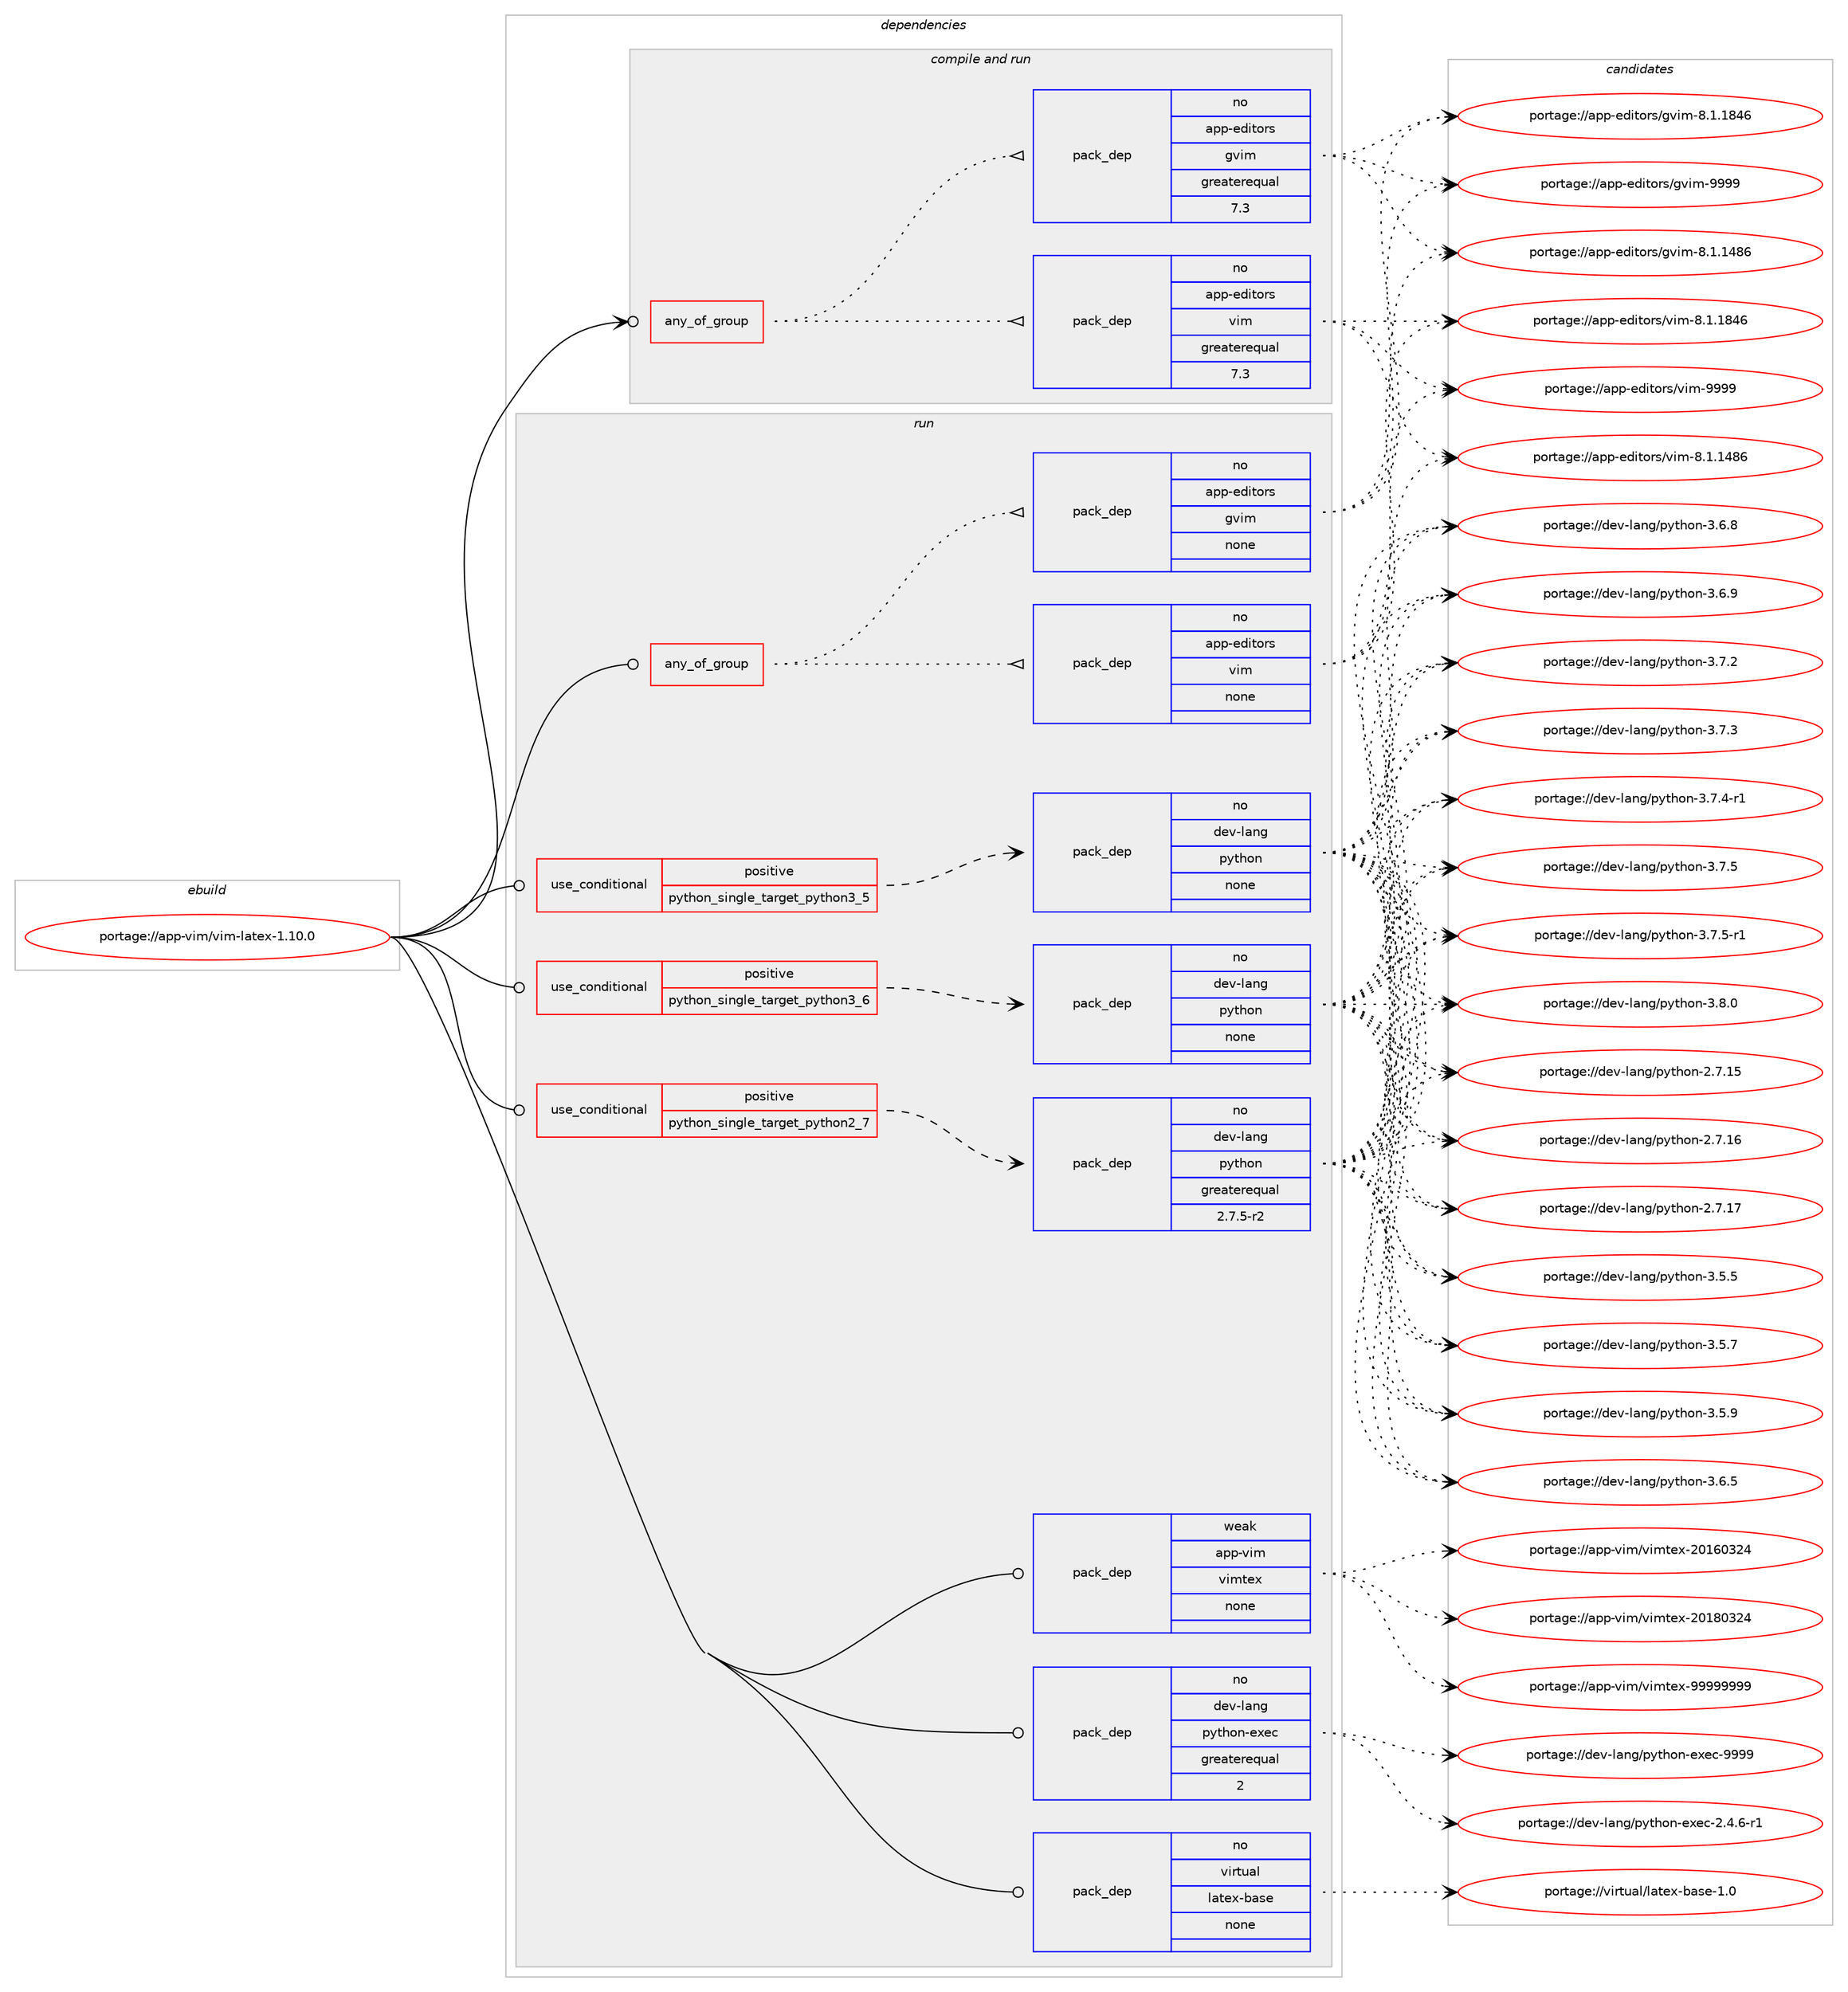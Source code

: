 digraph prolog {

# *************
# Graph options
# *************

newrank=true;
concentrate=true;
compound=true;
graph [rankdir=LR,fontname=Helvetica,fontsize=10,ranksep=1.5];#, ranksep=2.5, nodesep=0.2];
edge  [arrowhead=vee];
node  [fontname=Helvetica,fontsize=10];

# **********
# The ebuild
# **********

subgraph cluster_leftcol {
color=gray;
rank=same;
label=<<i>ebuild</i>>;
id [label="portage://app-vim/vim-latex-1.10.0", color=red, width=4, href="../app-vim/vim-latex-1.10.0.svg"];
}

# ****************
# The dependencies
# ****************

subgraph cluster_midcol {
color=gray;
label=<<i>dependencies</i>>;
subgraph cluster_compile {
fillcolor="#eeeeee";
style=filled;
label=<<i>compile</i>>;
}
subgraph cluster_compileandrun {
fillcolor="#eeeeee";
style=filled;
label=<<i>compile and run</i>>;
subgraph any1038 {
dependency49939 [label=<<TABLE BORDER="0" CELLBORDER="1" CELLSPACING="0" CELLPADDING="4"><TR><TD CELLPADDING="10">any_of_group</TD></TR></TABLE>>, shape=none, color=red];subgraph pack37162 {
dependency49940 [label=<<TABLE BORDER="0" CELLBORDER="1" CELLSPACING="0" CELLPADDING="4" WIDTH="220"><TR><TD ROWSPAN="6" CELLPADDING="30">pack_dep</TD></TR><TR><TD WIDTH="110">no</TD></TR><TR><TD>app-editors</TD></TR><TR><TD>vim</TD></TR><TR><TD>greaterequal</TD></TR><TR><TD>7.3</TD></TR></TABLE>>, shape=none, color=blue];
}
dependency49939:e -> dependency49940:w [weight=20,style="dotted",arrowhead="oinv"];
subgraph pack37163 {
dependency49941 [label=<<TABLE BORDER="0" CELLBORDER="1" CELLSPACING="0" CELLPADDING="4" WIDTH="220"><TR><TD ROWSPAN="6" CELLPADDING="30">pack_dep</TD></TR><TR><TD WIDTH="110">no</TD></TR><TR><TD>app-editors</TD></TR><TR><TD>gvim</TD></TR><TR><TD>greaterequal</TD></TR><TR><TD>7.3</TD></TR></TABLE>>, shape=none, color=blue];
}
dependency49939:e -> dependency49941:w [weight=20,style="dotted",arrowhead="oinv"];
}
id:e -> dependency49939:w [weight=20,style="solid",arrowhead="odotvee"];
}
subgraph cluster_run {
fillcolor="#eeeeee";
style=filled;
label=<<i>run</i>>;
subgraph any1039 {
dependency49942 [label=<<TABLE BORDER="0" CELLBORDER="1" CELLSPACING="0" CELLPADDING="4"><TR><TD CELLPADDING="10">any_of_group</TD></TR></TABLE>>, shape=none, color=red];subgraph pack37164 {
dependency49943 [label=<<TABLE BORDER="0" CELLBORDER="1" CELLSPACING="0" CELLPADDING="4" WIDTH="220"><TR><TD ROWSPAN="6" CELLPADDING="30">pack_dep</TD></TR><TR><TD WIDTH="110">no</TD></TR><TR><TD>app-editors</TD></TR><TR><TD>vim</TD></TR><TR><TD>none</TD></TR><TR><TD></TD></TR></TABLE>>, shape=none, color=blue];
}
dependency49942:e -> dependency49943:w [weight=20,style="dotted",arrowhead="oinv"];
subgraph pack37165 {
dependency49944 [label=<<TABLE BORDER="0" CELLBORDER="1" CELLSPACING="0" CELLPADDING="4" WIDTH="220"><TR><TD ROWSPAN="6" CELLPADDING="30">pack_dep</TD></TR><TR><TD WIDTH="110">no</TD></TR><TR><TD>app-editors</TD></TR><TR><TD>gvim</TD></TR><TR><TD>none</TD></TR><TR><TD></TD></TR></TABLE>>, shape=none, color=blue];
}
dependency49942:e -> dependency49944:w [weight=20,style="dotted",arrowhead="oinv"];
}
id:e -> dependency49942:w [weight=20,style="solid",arrowhead="odot"];
subgraph cond11711 {
dependency49945 [label=<<TABLE BORDER="0" CELLBORDER="1" CELLSPACING="0" CELLPADDING="4"><TR><TD ROWSPAN="3" CELLPADDING="10">use_conditional</TD></TR><TR><TD>positive</TD></TR><TR><TD>python_single_target_python2_7</TD></TR></TABLE>>, shape=none, color=red];
subgraph pack37166 {
dependency49946 [label=<<TABLE BORDER="0" CELLBORDER="1" CELLSPACING="0" CELLPADDING="4" WIDTH="220"><TR><TD ROWSPAN="6" CELLPADDING="30">pack_dep</TD></TR><TR><TD WIDTH="110">no</TD></TR><TR><TD>dev-lang</TD></TR><TR><TD>python</TD></TR><TR><TD>greaterequal</TD></TR><TR><TD>2.7.5-r2</TD></TR></TABLE>>, shape=none, color=blue];
}
dependency49945:e -> dependency49946:w [weight=20,style="dashed",arrowhead="vee"];
}
id:e -> dependency49945:w [weight=20,style="solid",arrowhead="odot"];
subgraph cond11712 {
dependency49947 [label=<<TABLE BORDER="0" CELLBORDER="1" CELLSPACING="0" CELLPADDING="4"><TR><TD ROWSPAN="3" CELLPADDING="10">use_conditional</TD></TR><TR><TD>positive</TD></TR><TR><TD>python_single_target_python3_5</TD></TR></TABLE>>, shape=none, color=red];
subgraph pack37167 {
dependency49948 [label=<<TABLE BORDER="0" CELLBORDER="1" CELLSPACING="0" CELLPADDING="4" WIDTH="220"><TR><TD ROWSPAN="6" CELLPADDING="30">pack_dep</TD></TR><TR><TD WIDTH="110">no</TD></TR><TR><TD>dev-lang</TD></TR><TR><TD>python</TD></TR><TR><TD>none</TD></TR><TR><TD></TD></TR></TABLE>>, shape=none, color=blue];
}
dependency49947:e -> dependency49948:w [weight=20,style="dashed",arrowhead="vee"];
}
id:e -> dependency49947:w [weight=20,style="solid",arrowhead="odot"];
subgraph cond11713 {
dependency49949 [label=<<TABLE BORDER="0" CELLBORDER="1" CELLSPACING="0" CELLPADDING="4"><TR><TD ROWSPAN="3" CELLPADDING="10">use_conditional</TD></TR><TR><TD>positive</TD></TR><TR><TD>python_single_target_python3_6</TD></TR></TABLE>>, shape=none, color=red];
subgraph pack37168 {
dependency49950 [label=<<TABLE BORDER="0" CELLBORDER="1" CELLSPACING="0" CELLPADDING="4" WIDTH="220"><TR><TD ROWSPAN="6" CELLPADDING="30">pack_dep</TD></TR><TR><TD WIDTH="110">no</TD></TR><TR><TD>dev-lang</TD></TR><TR><TD>python</TD></TR><TR><TD>none</TD></TR><TR><TD></TD></TR></TABLE>>, shape=none, color=blue];
}
dependency49949:e -> dependency49950:w [weight=20,style="dashed",arrowhead="vee"];
}
id:e -> dependency49949:w [weight=20,style="solid",arrowhead="odot"];
subgraph pack37169 {
dependency49951 [label=<<TABLE BORDER="0" CELLBORDER="1" CELLSPACING="0" CELLPADDING="4" WIDTH="220"><TR><TD ROWSPAN="6" CELLPADDING="30">pack_dep</TD></TR><TR><TD WIDTH="110">no</TD></TR><TR><TD>dev-lang</TD></TR><TR><TD>python-exec</TD></TR><TR><TD>greaterequal</TD></TR><TR><TD>2</TD></TR></TABLE>>, shape=none, color=blue];
}
id:e -> dependency49951:w [weight=20,style="solid",arrowhead="odot"];
subgraph pack37170 {
dependency49952 [label=<<TABLE BORDER="0" CELLBORDER="1" CELLSPACING="0" CELLPADDING="4" WIDTH="220"><TR><TD ROWSPAN="6" CELLPADDING="30">pack_dep</TD></TR><TR><TD WIDTH="110">no</TD></TR><TR><TD>virtual</TD></TR><TR><TD>latex-base</TD></TR><TR><TD>none</TD></TR><TR><TD></TD></TR></TABLE>>, shape=none, color=blue];
}
id:e -> dependency49952:w [weight=20,style="solid",arrowhead="odot"];
subgraph pack37171 {
dependency49953 [label=<<TABLE BORDER="0" CELLBORDER="1" CELLSPACING="0" CELLPADDING="4" WIDTH="220"><TR><TD ROWSPAN="6" CELLPADDING="30">pack_dep</TD></TR><TR><TD WIDTH="110">weak</TD></TR><TR><TD>app-vim</TD></TR><TR><TD>vimtex</TD></TR><TR><TD>none</TD></TR><TR><TD></TD></TR></TABLE>>, shape=none, color=blue];
}
id:e -> dependency49953:w [weight=20,style="solid",arrowhead="odot"];
}
}

# **************
# The candidates
# **************

subgraph cluster_choices {
rank=same;
color=gray;
label=<<i>candidates</i>>;

subgraph choice37162 {
color=black;
nodesep=1;
choiceportage971121124510110010511611111411547118105109455646494649525654 [label="portage://app-editors/vim-8.1.1486", color=red, width=4,href="../app-editors/vim-8.1.1486.svg"];
choiceportage971121124510110010511611111411547118105109455646494649565254 [label="portage://app-editors/vim-8.1.1846", color=red, width=4,href="../app-editors/vim-8.1.1846.svg"];
choiceportage9711211245101100105116111114115471181051094557575757 [label="portage://app-editors/vim-9999", color=red, width=4,href="../app-editors/vim-9999.svg"];
dependency49940:e -> choiceportage971121124510110010511611111411547118105109455646494649525654:w [style=dotted,weight="100"];
dependency49940:e -> choiceportage971121124510110010511611111411547118105109455646494649565254:w [style=dotted,weight="100"];
dependency49940:e -> choiceportage9711211245101100105116111114115471181051094557575757:w [style=dotted,weight="100"];
}
subgraph choice37163 {
color=black;
nodesep=1;
choiceportage971121124510110010511611111411547103118105109455646494649525654 [label="portage://app-editors/gvim-8.1.1486", color=red, width=4,href="../app-editors/gvim-8.1.1486.svg"];
choiceportage971121124510110010511611111411547103118105109455646494649565254 [label="portage://app-editors/gvim-8.1.1846", color=red, width=4,href="../app-editors/gvim-8.1.1846.svg"];
choiceportage9711211245101100105116111114115471031181051094557575757 [label="portage://app-editors/gvim-9999", color=red, width=4,href="../app-editors/gvim-9999.svg"];
dependency49941:e -> choiceportage971121124510110010511611111411547103118105109455646494649525654:w [style=dotted,weight="100"];
dependency49941:e -> choiceportage971121124510110010511611111411547103118105109455646494649565254:w [style=dotted,weight="100"];
dependency49941:e -> choiceportage9711211245101100105116111114115471031181051094557575757:w [style=dotted,weight="100"];
}
subgraph choice37164 {
color=black;
nodesep=1;
choiceportage971121124510110010511611111411547118105109455646494649525654 [label="portage://app-editors/vim-8.1.1486", color=red, width=4,href="../app-editors/vim-8.1.1486.svg"];
choiceportage971121124510110010511611111411547118105109455646494649565254 [label="portage://app-editors/vim-8.1.1846", color=red, width=4,href="../app-editors/vim-8.1.1846.svg"];
choiceportage9711211245101100105116111114115471181051094557575757 [label="portage://app-editors/vim-9999", color=red, width=4,href="../app-editors/vim-9999.svg"];
dependency49943:e -> choiceportage971121124510110010511611111411547118105109455646494649525654:w [style=dotted,weight="100"];
dependency49943:e -> choiceportage971121124510110010511611111411547118105109455646494649565254:w [style=dotted,weight="100"];
dependency49943:e -> choiceportage9711211245101100105116111114115471181051094557575757:w [style=dotted,weight="100"];
}
subgraph choice37165 {
color=black;
nodesep=1;
choiceportage971121124510110010511611111411547103118105109455646494649525654 [label="portage://app-editors/gvim-8.1.1486", color=red, width=4,href="../app-editors/gvim-8.1.1486.svg"];
choiceportage971121124510110010511611111411547103118105109455646494649565254 [label="portage://app-editors/gvim-8.1.1846", color=red, width=4,href="../app-editors/gvim-8.1.1846.svg"];
choiceportage9711211245101100105116111114115471031181051094557575757 [label="portage://app-editors/gvim-9999", color=red, width=4,href="../app-editors/gvim-9999.svg"];
dependency49944:e -> choiceportage971121124510110010511611111411547103118105109455646494649525654:w [style=dotted,weight="100"];
dependency49944:e -> choiceportage971121124510110010511611111411547103118105109455646494649565254:w [style=dotted,weight="100"];
dependency49944:e -> choiceportage9711211245101100105116111114115471031181051094557575757:w [style=dotted,weight="100"];
}
subgraph choice37166 {
color=black;
nodesep=1;
choiceportage10010111845108971101034711212111610411111045504655464953 [label="portage://dev-lang/python-2.7.15", color=red, width=4,href="../dev-lang/python-2.7.15.svg"];
choiceportage10010111845108971101034711212111610411111045504655464954 [label="portage://dev-lang/python-2.7.16", color=red, width=4,href="../dev-lang/python-2.7.16.svg"];
choiceportage10010111845108971101034711212111610411111045504655464955 [label="portage://dev-lang/python-2.7.17", color=red, width=4,href="../dev-lang/python-2.7.17.svg"];
choiceportage100101118451089711010347112121116104111110455146534653 [label="portage://dev-lang/python-3.5.5", color=red, width=4,href="../dev-lang/python-3.5.5.svg"];
choiceportage100101118451089711010347112121116104111110455146534655 [label="portage://dev-lang/python-3.5.7", color=red, width=4,href="../dev-lang/python-3.5.7.svg"];
choiceportage100101118451089711010347112121116104111110455146534657 [label="portage://dev-lang/python-3.5.9", color=red, width=4,href="../dev-lang/python-3.5.9.svg"];
choiceportage100101118451089711010347112121116104111110455146544653 [label="portage://dev-lang/python-3.6.5", color=red, width=4,href="../dev-lang/python-3.6.5.svg"];
choiceportage100101118451089711010347112121116104111110455146544656 [label="portage://dev-lang/python-3.6.8", color=red, width=4,href="../dev-lang/python-3.6.8.svg"];
choiceportage100101118451089711010347112121116104111110455146544657 [label="portage://dev-lang/python-3.6.9", color=red, width=4,href="../dev-lang/python-3.6.9.svg"];
choiceportage100101118451089711010347112121116104111110455146554650 [label="portage://dev-lang/python-3.7.2", color=red, width=4,href="../dev-lang/python-3.7.2.svg"];
choiceportage100101118451089711010347112121116104111110455146554651 [label="portage://dev-lang/python-3.7.3", color=red, width=4,href="../dev-lang/python-3.7.3.svg"];
choiceportage1001011184510897110103471121211161041111104551465546524511449 [label="portage://dev-lang/python-3.7.4-r1", color=red, width=4,href="../dev-lang/python-3.7.4-r1.svg"];
choiceportage100101118451089711010347112121116104111110455146554653 [label="portage://dev-lang/python-3.7.5", color=red, width=4,href="../dev-lang/python-3.7.5.svg"];
choiceportage1001011184510897110103471121211161041111104551465546534511449 [label="portage://dev-lang/python-3.7.5-r1", color=red, width=4,href="../dev-lang/python-3.7.5-r1.svg"];
choiceportage100101118451089711010347112121116104111110455146564648 [label="portage://dev-lang/python-3.8.0", color=red, width=4,href="../dev-lang/python-3.8.0.svg"];
dependency49946:e -> choiceportage10010111845108971101034711212111610411111045504655464953:w [style=dotted,weight="100"];
dependency49946:e -> choiceportage10010111845108971101034711212111610411111045504655464954:w [style=dotted,weight="100"];
dependency49946:e -> choiceportage10010111845108971101034711212111610411111045504655464955:w [style=dotted,weight="100"];
dependency49946:e -> choiceportage100101118451089711010347112121116104111110455146534653:w [style=dotted,weight="100"];
dependency49946:e -> choiceportage100101118451089711010347112121116104111110455146534655:w [style=dotted,weight="100"];
dependency49946:e -> choiceportage100101118451089711010347112121116104111110455146534657:w [style=dotted,weight="100"];
dependency49946:e -> choiceportage100101118451089711010347112121116104111110455146544653:w [style=dotted,weight="100"];
dependency49946:e -> choiceportage100101118451089711010347112121116104111110455146544656:w [style=dotted,weight="100"];
dependency49946:e -> choiceportage100101118451089711010347112121116104111110455146544657:w [style=dotted,weight="100"];
dependency49946:e -> choiceportage100101118451089711010347112121116104111110455146554650:w [style=dotted,weight="100"];
dependency49946:e -> choiceportage100101118451089711010347112121116104111110455146554651:w [style=dotted,weight="100"];
dependency49946:e -> choiceportage1001011184510897110103471121211161041111104551465546524511449:w [style=dotted,weight="100"];
dependency49946:e -> choiceportage100101118451089711010347112121116104111110455146554653:w [style=dotted,weight="100"];
dependency49946:e -> choiceportage1001011184510897110103471121211161041111104551465546534511449:w [style=dotted,weight="100"];
dependency49946:e -> choiceportage100101118451089711010347112121116104111110455146564648:w [style=dotted,weight="100"];
}
subgraph choice37167 {
color=black;
nodesep=1;
choiceportage10010111845108971101034711212111610411111045504655464953 [label="portage://dev-lang/python-2.7.15", color=red, width=4,href="../dev-lang/python-2.7.15.svg"];
choiceportage10010111845108971101034711212111610411111045504655464954 [label="portage://dev-lang/python-2.7.16", color=red, width=4,href="../dev-lang/python-2.7.16.svg"];
choiceportage10010111845108971101034711212111610411111045504655464955 [label="portage://dev-lang/python-2.7.17", color=red, width=4,href="../dev-lang/python-2.7.17.svg"];
choiceportage100101118451089711010347112121116104111110455146534653 [label="portage://dev-lang/python-3.5.5", color=red, width=4,href="../dev-lang/python-3.5.5.svg"];
choiceportage100101118451089711010347112121116104111110455146534655 [label="portage://dev-lang/python-3.5.7", color=red, width=4,href="../dev-lang/python-3.5.7.svg"];
choiceportage100101118451089711010347112121116104111110455146534657 [label="portage://dev-lang/python-3.5.9", color=red, width=4,href="../dev-lang/python-3.5.9.svg"];
choiceportage100101118451089711010347112121116104111110455146544653 [label="portage://dev-lang/python-3.6.5", color=red, width=4,href="../dev-lang/python-3.6.5.svg"];
choiceportage100101118451089711010347112121116104111110455146544656 [label="portage://dev-lang/python-3.6.8", color=red, width=4,href="../dev-lang/python-3.6.8.svg"];
choiceportage100101118451089711010347112121116104111110455146544657 [label="portage://dev-lang/python-3.6.9", color=red, width=4,href="../dev-lang/python-3.6.9.svg"];
choiceportage100101118451089711010347112121116104111110455146554650 [label="portage://dev-lang/python-3.7.2", color=red, width=4,href="../dev-lang/python-3.7.2.svg"];
choiceportage100101118451089711010347112121116104111110455146554651 [label="portage://dev-lang/python-3.7.3", color=red, width=4,href="../dev-lang/python-3.7.3.svg"];
choiceportage1001011184510897110103471121211161041111104551465546524511449 [label="portage://dev-lang/python-3.7.4-r1", color=red, width=4,href="../dev-lang/python-3.7.4-r1.svg"];
choiceportage100101118451089711010347112121116104111110455146554653 [label="portage://dev-lang/python-3.7.5", color=red, width=4,href="../dev-lang/python-3.7.5.svg"];
choiceportage1001011184510897110103471121211161041111104551465546534511449 [label="portage://dev-lang/python-3.7.5-r1", color=red, width=4,href="../dev-lang/python-3.7.5-r1.svg"];
choiceportage100101118451089711010347112121116104111110455146564648 [label="portage://dev-lang/python-3.8.0", color=red, width=4,href="../dev-lang/python-3.8.0.svg"];
dependency49948:e -> choiceportage10010111845108971101034711212111610411111045504655464953:w [style=dotted,weight="100"];
dependency49948:e -> choiceportage10010111845108971101034711212111610411111045504655464954:w [style=dotted,weight="100"];
dependency49948:e -> choiceportage10010111845108971101034711212111610411111045504655464955:w [style=dotted,weight="100"];
dependency49948:e -> choiceportage100101118451089711010347112121116104111110455146534653:w [style=dotted,weight="100"];
dependency49948:e -> choiceportage100101118451089711010347112121116104111110455146534655:w [style=dotted,weight="100"];
dependency49948:e -> choiceportage100101118451089711010347112121116104111110455146534657:w [style=dotted,weight="100"];
dependency49948:e -> choiceportage100101118451089711010347112121116104111110455146544653:w [style=dotted,weight="100"];
dependency49948:e -> choiceportage100101118451089711010347112121116104111110455146544656:w [style=dotted,weight="100"];
dependency49948:e -> choiceportage100101118451089711010347112121116104111110455146544657:w [style=dotted,weight="100"];
dependency49948:e -> choiceportage100101118451089711010347112121116104111110455146554650:w [style=dotted,weight="100"];
dependency49948:e -> choiceportage100101118451089711010347112121116104111110455146554651:w [style=dotted,weight="100"];
dependency49948:e -> choiceportage1001011184510897110103471121211161041111104551465546524511449:w [style=dotted,weight="100"];
dependency49948:e -> choiceportage100101118451089711010347112121116104111110455146554653:w [style=dotted,weight="100"];
dependency49948:e -> choiceportage1001011184510897110103471121211161041111104551465546534511449:w [style=dotted,weight="100"];
dependency49948:e -> choiceportage100101118451089711010347112121116104111110455146564648:w [style=dotted,weight="100"];
}
subgraph choice37168 {
color=black;
nodesep=1;
choiceportage10010111845108971101034711212111610411111045504655464953 [label="portage://dev-lang/python-2.7.15", color=red, width=4,href="../dev-lang/python-2.7.15.svg"];
choiceportage10010111845108971101034711212111610411111045504655464954 [label="portage://dev-lang/python-2.7.16", color=red, width=4,href="../dev-lang/python-2.7.16.svg"];
choiceportage10010111845108971101034711212111610411111045504655464955 [label="portage://dev-lang/python-2.7.17", color=red, width=4,href="../dev-lang/python-2.7.17.svg"];
choiceportage100101118451089711010347112121116104111110455146534653 [label="portage://dev-lang/python-3.5.5", color=red, width=4,href="../dev-lang/python-3.5.5.svg"];
choiceportage100101118451089711010347112121116104111110455146534655 [label="portage://dev-lang/python-3.5.7", color=red, width=4,href="../dev-lang/python-3.5.7.svg"];
choiceportage100101118451089711010347112121116104111110455146534657 [label="portage://dev-lang/python-3.5.9", color=red, width=4,href="../dev-lang/python-3.5.9.svg"];
choiceportage100101118451089711010347112121116104111110455146544653 [label="portage://dev-lang/python-3.6.5", color=red, width=4,href="../dev-lang/python-3.6.5.svg"];
choiceportage100101118451089711010347112121116104111110455146544656 [label="portage://dev-lang/python-3.6.8", color=red, width=4,href="../dev-lang/python-3.6.8.svg"];
choiceportage100101118451089711010347112121116104111110455146544657 [label="portage://dev-lang/python-3.6.9", color=red, width=4,href="../dev-lang/python-3.6.9.svg"];
choiceportage100101118451089711010347112121116104111110455146554650 [label="portage://dev-lang/python-3.7.2", color=red, width=4,href="../dev-lang/python-3.7.2.svg"];
choiceportage100101118451089711010347112121116104111110455146554651 [label="portage://dev-lang/python-3.7.3", color=red, width=4,href="../dev-lang/python-3.7.3.svg"];
choiceportage1001011184510897110103471121211161041111104551465546524511449 [label="portage://dev-lang/python-3.7.4-r1", color=red, width=4,href="../dev-lang/python-3.7.4-r1.svg"];
choiceportage100101118451089711010347112121116104111110455146554653 [label="portage://dev-lang/python-3.7.5", color=red, width=4,href="../dev-lang/python-3.7.5.svg"];
choiceportage1001011184510897110103471121211161041111104551465546534511449 [label="portage://dev-lang/python-3.7.5-r1", color=red, width=4,href="../dev-lang/python-3.7.5-r1.svg"];
choiceportage100101118451089711010347112121116104111110455146564648 [label="portage://dev-lang/python-3.8.0", color=red, width=4,href="../dev-lang/python-3.8.0.svg"];
dependency49950:e -> choiceportage10010111845108971101034711212111610411111045504655464953:w [style=dotted,weight="100"];
dependency49950:e -> choiceportage10010111845108971101034711212111610411111045504655464954:w [style=dotted,weight="100"];
dependency49950:e -> choiceportage10010111845108971101034711212111610411111045504655464955:w [style=dotted,weight="100"];
dependency49950:e -> choiceportage100101118451089711010347112121116104111110455146534653:w [style=dotted,weight="100"];
dependency49950:e -> choiceportage100101118451089711010347112121116104111110455146534655:w [style=dotted,weight="100"];
dependency49950:e -> choiceportage100101118451089711010347112121116104111110455146534657:w [style=dotted,weight="100"];
dependency49950:e -> choiceportage100101118451089711010347112121116104111110455146544653:w [style=dotted,weight="100"];
dependency49950:e -> choiceportage100101118451089711010347112121116104111110455146544656:w [style=dotted,weight="100"];
dependency49950:e -> choiceportage100101118451089711010347112121116104111110455146544657:w [style=dotted,weight="100"];
dependency49950:e -> choiceportage100101118451089711010347112121116104111110455146554650:w [style=dotted,weight="100"];
dependency49950:e -> choiceportage100101118451089711010347112121116104111110455146554651:w [style=dotted,weight="100"];
dependency49950:e -> choiceportage1001011184510897110103471121211161041111104551465546524511449:w [style=dotted,weight="100"];
dependency49950:e -> choiceportage100101118451089711010347112121116104111110455146554653:w [style=dotted,weight="100"];
dependency49950:e -> choiceportage1001011184510897110103471121211161041111104551465546534511449:w [style=dotted,weight="100"];
dependency49950:e -> choiceportage100101118451089711010347112121116104111110455146564648:w [style=dotted,weight="100"];
}
subgraph choice37169 {
color=black;
nodesep=1;
choiceportage10010111845108971101034711212111610411111045101120101994550465246544511449 [label="portage://dev-lang/python-exec-2.4.6-r1", color=red, width=4,href="../dev-lang/python-exec-2.4.6-r1.svg"];
choiceportage10010111845108971101034711212111610411111045101120101994557575757 [label="portage://dev-lang/python-exec-9999", color=red, width=4,href="../dev-lang/python-exec-9999.svg"];
dependency49951:e -> choiceportage10010111845108971101034711212111610411111045101120101994550465246544511449:w [style=dotted,weight="100"];
dependency49951:e -> choiceportage10010111845108971101034711212111610411111045101120101994557575757:w [style=dotted,weight="100"];
}
subgraph choice37170 {
color=black;
nodesep=1;
choiceportage11810511411611797108471089711610112045989711510145494648 [label="portage://virtual/latex-base-1.0", color=red, width=4,href="../virtual/latex-base-1.0.svg"];
dependency49952:e -> choiceportage11810511411611797108471089711610112045989711510145494648:w [style=dotted,weight="100"];
}
subgraph choice37171 {
color=black;
nodesep=1;
choiceportage971121124511810510947118105109116101120455048495448515052 [label="portage://app-vim/vimtex-20160324", color=red, width=4,href="../app-vim/vimtex-20160324.svg"];
choiceportage971121124511810510947118105109116101120455048495648515052 [label="portage://app-vim/vimtex-20180324", color=red, width=4,href="../app-vim/vimtex-20180324.svg"];
choiceportage971121124511810510947118105109116101120455757575757575757 [label="portage://app-vim/vimtex-99999999", color=red, width=4,href="../app-vim/vimtex-99999999.svg"];
dependency49953:e -> choiceportage971121124511810510947118105109116101120455048495448515052:w [style=dotted,weight="100"];
dependency49953:e -> choiceportage971121124511810510947118105109116101120455048495648515052:w [style=dotted,weight="100"];
dependency49953:e -> choiceportage971121124511810510947118105109116101120455757575757575757:w [style=dotted,weight="100"];
}
}

}
